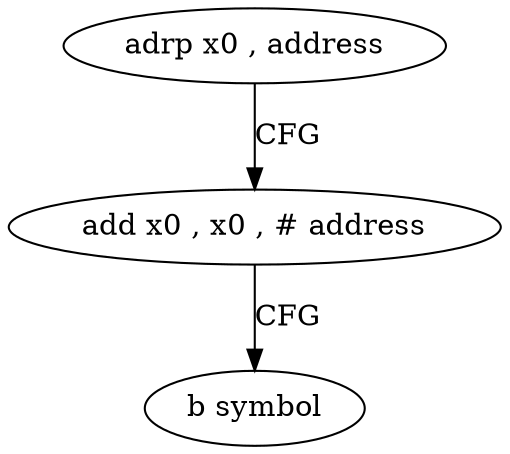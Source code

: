 digraph "func" {
"4269320" [label = "adrp x0 , address" ]
"4269324" [label = "add x0 , x0 , # address" ]
"4269328" [label = "b symbol" ]
"4269320" -> "4269324" [ label = "CFG" ]
"4269324" -> "4269328" [ label = "CFG" ]
}
